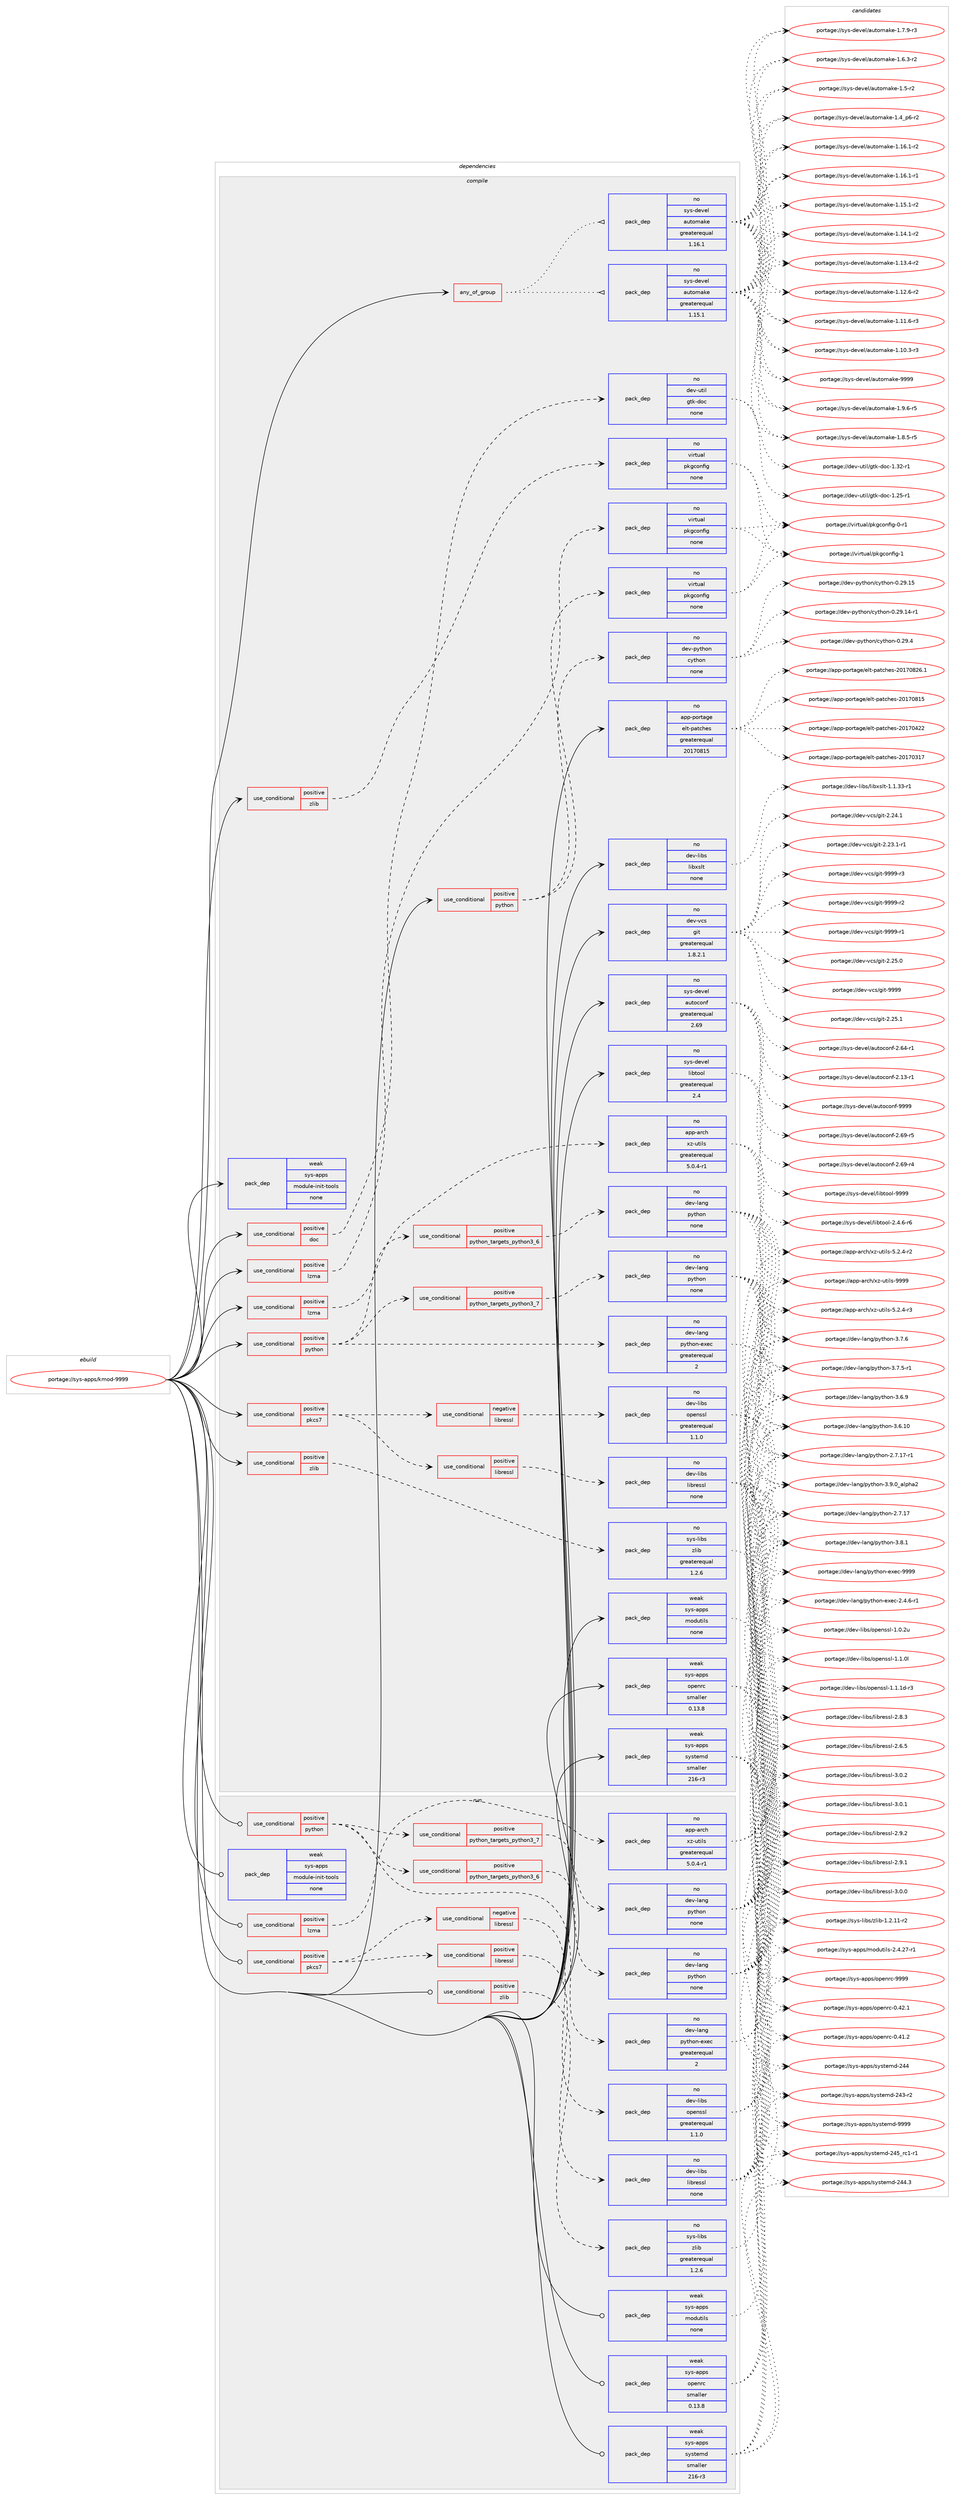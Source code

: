 digraph prolog {

# *************
# Graph options
# *************

newrank=true;
concentrate=true;
compound=true;
graph [rankdir=LR,fontname=Helvetica,fontsize=10,ranksep=1.5];#, ranksep=2.5, nodesep=0.2];
edge  [arrowhead=vee];
node  [fontname=Helvetica,fontsize=10];

# **********
# The ebuild
# **********

subgraph cluster_leftcol {
color=gray;
rank=same;
label=<<i>ebuild</i>>;
id [label="portage://sys-apps/kmod-9999", color=red, width=4, href="../sys-apps/kmod-9999.svg"];
}

# ****************
# The dependencies
# ****************

subgraph cluster_midcol {
color=gray;
label=<<i>dependencies</i>>;
subgraph cluster_compile {
fillcolor="#eeeeee";
style=filled;
label=<<i>compile</i>>;
subgraph any1225 {
dependency63208 [label=<<TABLE BORDER="0" CELLBORDER="1" CELLSPACING="0" CELLPADDING="4"><TR><TD CELLPADDING="10">any_of_group</TD></TR></TABLE>>, shape=none, color=red];subgraph pack48338 {
dependency63209 [label=<<TABLE BORDER="0" CELLBORDER="1" CELLSPACING="0" CELLPADDING="4" WIDTH="220"><TR><TD ROWSPAN="6" CELLPADDING="30">pack_dep</TD></TR><TR><TD WIDTH="110">no</TD></TR><TR><TD>sys-devel</TD></TR><TR><TD>automake</TD></TR><TR><TD>greaterequal</TD></TR><TR><TD>1.16.1</TD></TR></TABLE>>, shape=none, color=blue];
}
dependency63208:e -> dependency63209:w [weight=20,style="dotted",arrowhead="oinv"];
subgraph pack48339 {
dependency63210 [label=<<TABLE BORDER="0" CELLBORDER="1" CELLSPACING="0" CELLPADDING="4" WIDTH="220"><TR><TD ROWSPAN="6" CELLPADDING="30">pack_dep</TD></TR><TR><TD WIDTH="110">no</TD></TR><TR><TD>sys-devel</TD></TR><TR><TD>automake</TD></TR><TR><TD>greaterequal</TD></TR><TR><TD>1.15.1</TD></TR></TABLE>>, shape=none, color=blue];
}
dependency63208:e -> dependency63210:w [weight=20,style="dotted",arrowhead="oinv"];
}
id:e -> dependency63208:w [weight=20,style="solid",arrowhead="vee"];
subgraph cond13566 {
dependency63211 [label=<<TABLE BORDER="0" CELLBORDER="1" CELLSPACING="0" CELLPADDING="4"><TR><TD ROWSPAN="3" CELLPADDING="10">use_conditional</TD></TR><TR><TD>positive</TD></TR><TR><TD>doc</TD></TR></TABLE>>, shape=none, color=red];
subgraph pack48340 {
dependency63212 [label=<<TABLE BORDER="0" CELLBORDER="1" CELLSPACING="0" CELLPADDING="4" WIDTH="220"><TR><TD ROWSPAN="6" CELLPADDING="30">pack_dep</TD></TR><TR><TD WIDTH="110">no</TD></TR><TR><TD>dev-util</TD></TR><TR><TD>gtk-doc</TD></TR><TR><TD>none</TD></TR><TR><TD></TD></TR></TABLE>>, shape=none, color=blue];
}
dependency63211:e -> dependency63212:w [weight=20,style="dashed",arrowhead="vee"];
}
id:e -> dependency63211:w [weight=20,style="solid",arrowhead="vee"];
subgraph cond13567 {
dependency63213 [label=<<TABLE BORDER="0" CELLBORDER="1" CELLSPACING="0" CELLPADDING="4"><TR><TD ROWSPAN="3" CELLPADDING="10">use_conditional</TD></TR><TR><TD>positive</TD></TR><TR><TD>lzma</TD></TR></TABLE>>, shape=none, color=red];
subgraph pack48341 {
dependency63214 [label=<<TABLE BORDER="0" CELLBORDER="1" CELLSPACING="0" CELLPADDING="4" WIDTH="220"><TR><TD ROWSPAN="6" CELLPADDING="30">pack_dep</TD></TR><TR><TD WIDTH="110">no</TD></TR><TR><TD>app-arch</TD></TR><TR><TD>xz-utils</TD></TR><TR><TD>greaterequal</TD></TR><TR><TD>5.0.4-r1</TD></TR></TABLE>>, shape=none, color=blue];
}
dependency63213:e -> dependency63214:w [weight=20,style="dashed",arrowhead="vee"];
}
id:e -> dependency63213:w [weight=20,style="solid",arrowhead="vee"];
subgraph cond13568 {
dependency63215 [label=<<TABLE BORDER="0" CELLBORDER="1" CELLSPACING="0" CELLPADDING="4"><TR><TD ROWSPAN="3" CELLPADDING="10">use_conditional</TD></TR><TR><TD>positive</TD></TR><TR><TD>lzma</TD></TR></TABLE>>, shape=none, color=red];
subgraph pack48342 {
dependency63216 [label=<<TABLE BORDER="0" CELLBORDER="1" CELLSPACING="0" CELLPADDING="4" WIDTH="220"><TR><TD ROWSPAN="6" CELLPADDING="30">pack_dep</TD></TR><TR><TD WIDTH="110">no</TD></TR><TR><TD>virtual</TD></TR><TR><TD>pkgconfig</TD></TR><TR><TD>none</TD></TR><TR><TD></TD></TR></TABLE>>, shape=none, color=blue];
}
dependency63215:e -> dependency63216:w [weight=20,style="dashed",arrowhead="vee"];
}
id:e -> dependency63215:w [weight=20,style="solid",arrowhead="vee"];
subgraph cond13569 {
dependency63217 [label=<<TABLE BORDER="0" CELLBORDER="1" CELLSPACING="0" CELLPADDING="4"><TR><TD ROWSPAN="3" CELLPADDING="10">use_conditional</TD></TR><TR><TD>positive</TD></TR><TR><TD>pkcs7</TD></TR></TABLE>>, shape=none, color=red];
subgraph cond13570 {
dependency63218 [label=<<TABLE BORDER="0" CELLBORDER="1" CELLSPACING="0" CELLPADDING="4"><TR><TD ROWSPAN="3" CELLPADDING="10">use_conditional</TD></TR><TR><TD>negative</TD></TR><TR><TD>libressl</TD></TR></TABLE>>, shape=none, color=red];
subgraph pack48343 {
dependency63219 [label=<<TABLE BORDER="0" CELLBORDER="1" CELLSPACING="0" CELLPADDING="4" WIDTH="220"><TR><TD ROWSPAN="6" CELLPADDING="30">pack_dep</TD></TR><TR><TD WIDTH="110">no</TD></TR><TR><TD>dev-libs</TD></TR><TR><TD>openssl</TD></TR><TR><TD>greaterequal</TD></TR><TR><TD>1.1.0</TD></TR></TABLE>>, shape=none, color=blue];
}
dependency63218:e -> dependency63219:w [weight=20,style="dashed",arrowhead="vee"];
}
dependency63217:e -> dependency63218:w [weight=20,style="dashed",arrowhead="vee"];
subgraph cond13571 {
dependency63220 [label=<<TABLE BORDER="0" CELLBORDER="1" CELLSPACING="0" CELLPADDING="4"><TR><TD ROWSPAN="3" CELLPADDING="10">use_conditional</TD></TR><TR><TD>positive</TD></TR><TR><TD>libressl</TD></TR></TABLE>>, shape=none, color=red];
subgraph pack48344 {
dependency63221 [label=<<TABLE BORDER="0" CELLBORDER="1" CELLSPACING="0" CELLPADDING="4" WIDTH="220"><TR><TD ROWSPAN="6" CELLPADDING="30">pack_dep</TD></TR><TR><TD WIDTH="110">no</TD></TR><TR><TD>dev-libs</TD></TR><TR><TD>libressl</TD></TR><TR><TD>none</TD></TR><TR><TD></TD></TR></TABLE>>, shape=none, color=blue];
}
dependency63220:e -> dependency63221:w [weight=20,style="dashed",arrowhead="vee"];
}
dependency63217:e -> dependency63220:w [weight=20,style="dashed",arrowhead="vee"];
}
id:e -> dependency63217:w [weight=20,style="solid",arrowhead="vee"];
subgraph cond13572 {
dependency63222 [label=<<TABLE BORDER="0" CELLBORDER="1" CELLSPACING="0" CELLPADDING="4"><TR><TD ROWSPAN="3" CELLPADDING="10">use_conditional</TD></TR><TR><TD>positive</TD></TR><TR><TD>python</TD></TR></TABLE>>, shape=none, color=red];
subgraph cond13573 {
dependency63223 [label=<<TABLE BORDER="0" CELLBORDER="1" CELLSPACING="0" CELLPADDING="4"><TR><TD ROWSPAN="3" CELLPADDING="10">use_conditional</TD></TR><TR><TD>positive</TD></TR><TR><TD>python_targets_python3_6</TD></TR></TABLE>>, shape=none, color=red];
subgraph pack48345 {
dependency63224 [label=<<TABLE BORDER="0" CELLBORDER="1" CELLSPACING="0" CELLPADDING="4" WIDTH="220"><TR><TD ROWSPAN="6" CELLPADDING="30">pack_dep</TD></TR><TR><TD WIDTH="110">no</TD></TR><TR><TD>dev-lang</TD></TR><TR><TD>python</TD></TR><TR><TD>none</TD></TR><TR><TD></TD></TR></TABLE>>, shape=none, color=blue];
}
dependency63223:e -> dependency63224:w [weight=20,style="dashed",arrowhead="vee"];
}
dependency63222:e -> dependency63223:w [weight=20,style="dashed",arrowhead="vee"];
subgraph cond13574 {
dependency63225 [label=<<TABLE BORDER="0" CELLBORDER="1" CELLSPACING="0" CELLPADDING="4"><TR><TD ROWSPAN="3" CELLPADDING="10">use_conditional</TD></TR><TR><TD>positive</TD></TR><TR><TD>python_targets_python3_7</TD></TR></TABLE>>, shape=none, color=red];
subgraph pack48346 {
dependency63226 [label=<<TABLE BORDER="0" CELLBORDER="1" CELLSPACING="0" CELLPADDING="4" WIDTH="220"><TR><TD ROWSPAN="6" CELLPADDING="30">pack_dep</TD></TR><TR><TD WIDTH="110">no</TD></TR><TR><TD>dev-lang</TD></TR><TR><TD>python</TD></TR><TR><TD>none</TD></TR><TR><TD></TD></TR></TABLE>>, shape=none, color=blue];
}
dependency63225:e -> dependency63226:w [weight=20,style="dashed",arrowhead="vee"];
}
dependency63222:e -> dependency63225:w [weight=20,style="dashed",arrowhead="vee"];
subgraph pack48347 {
dependency63227 [label=<<TABLE BORDER="0" CELLBORDER="1" CELLSPACING="0" CELLPADDING="4" WIDTH="220"><TR><TD ROWSPAN="6" CELLPADDING="30">pack_dep</TD></TR><TR><TD WIDTH="110">no</TD></TR><TR><TD>dev-lang</TD></TR><TR><TD>python-exec</TD></TR><TR><TD>greaterequal</TD></TR><TR><TD>2</TD></TR></TABLE>>, shape=none, color=blue];
}
dependency63222:e -> dependency63227:w [weight=20,style="dashed",arrowhead="vee"];
}
id:e -> dependency63222:w [weight=20,style="solid",arrowhead="vee"];
subgraph cond13575 {
dependency63228 [label=<<TABLE BORDER="0" CELLBORDER="1" CELLSPACING="0" CELLPADDING="4"><TR><TD ROWSPAN="3" CELLPADDING="10">use_conditional</TD></TR><TR><TD>positive</TD></TR><TR><TD>python</TD></TR></TABLE>>, shape=none, color=red];
subgraph pack48348 {
dependency63229 [label=<<TABLE BORDER="0" CELLBORDER="1" CELLSPACING="0" CELLPADDING="4" WIDTH="220"><TR><TD ROWSPAN="6" CELLPADDING="30">pack_dep</TD></TR><TR><TD WIDTH="110">no</TD></TR><TR><TD>dev-python</TD></TR><TR><TD>cython</TD></TR><TR><TD>none</TD></TR><TR><TD></TD></TR></TABLE>>, shape=none, color=blue];
}
dependency63228:e -> dependency63229:w [weight=20,style="dashed",arrowhead="vee"];
subgraph pack48349 {
dependency63230 [label=<<TABLE BORDER="0" CELLBORDER="1" CELLSPACING="0" CELLPADDING="4" WIDTH="220"><TR><TD ROWSPAN="6" CELLPADDING="30">pack_dep</TD></TR><TR><TD WIDTH="110">no</TD></TR><TR><TD>virtual</TD></TR><TR><TD>pkgconfig</TD></TR><TR><TD>none</TD></TR><TR><TD></TD></TR></TABLE>>, shape=none, color=blue];
}
dependency63228:e -> dependency63230:w [weight=20,style="dashed",arrowhead="vee"];
}
id:e -> dependency63228:w [weight=20,style="solid",arrowhead="vee"];
subgraph cond13576 {
dependency63231 [label=<<TABLE BORDER="0" CELLBORDER="1" CELLSPACING="0" CELLPADDING="4"><TR><TD ROWSPAN="3" CELLPADDING="10">use_conditional</TD></TR><TR><TD>positive</TD></TR><TR><TD>zlib</TD></TR></TABLE>>, shape=none, color=red];
subgraph pack48350 {
dependency63232 [label=<<TABLE BORDER="0" CELLBORDER="1" CELLSPACING="0" CELLPADDING="4" WIDTH="220"><TR><TD ROWSPAN="6" CELLPADDING="30">pack_dep</TD></TR><TR><TD WIDTH="110">no</TD></TR><TR><TD>sys-libs</TD></TR><TR><TD>zlib</TD></TR><TR><TD>greaterequal</TD></TR><TR><TD>1.2.6</TD></TR></TABLE>>, shape=none, color=blue];
}
dependency63231:e -> dependency63232:w [weight=20,style="dashed",arrowhead="vee"];
}
id:e -> dependency63231:w [weight=20,style="solid",arrowhead="vee"];
subgraph cond13577 {
dependency63233 [label=<<TABLE BORDER="0" CELLBORDER="1" CELLSPACING="0" CELLPADDING="4"><TR><TD ROWSPAN="3" CELLPADDING="10">use_conditional</TD></TR><TR><TD>positive</TD></TR><TR><TD>zlib</TD></TR></TABLE>>, shape=none, color=red];
subgraph pack48351 {
dependency63234 [label=<<TABLE BORDER="0" CELLBORDER="1" CELLSPACING="0" CELLPADDING="4" WIDTH="220"><TR><TD ROWSPAN="6" CELLPADDING="30">pack_dep</TD></TR><TR><TD WIDTH="110">no</TD></TR><TR><TD>virtual</TD></TR><TR><TD>pkgconfig</TD></TR><TR><TD>none</TD></TR><TR><TD></TD></TR></TABLE>>, shape=none, color=blue];
}
dependency63233:e -> dependency63234:w [weight=20,style="dashed",arrowhead="vee"];
}
id:e -> dependency63233:w [weight=20,style="solid",arrowhead="vee"];
subgraph pack48352 {
dependency63235 [label=<<TABLE BORDER="0" CELLBORDER="1" CELLSPACING="0" CELLPADDING="4" WIDTH="220"><TR><TD ROWSPAN="6" CELLPADDING="30">pack_dep</TD></TR><TR><TD WIDTH="110">no</TD></TR><TR><TD>app-portage</TD></TR><TR><TD>elt-patches</TD></TR><TR><TD>greaterequal</TD></TR><TR><TD>20170815</TD></TR></TABLE>>, shape=none, color=blue];
}
id:e -> dependency63235:w [weight=20,style="solid",arrowhead="vee"];
subgraph pack48353 {
dependency63236 [label=<<TABLE BORDER="0" CELLBORDER="1" CELLSPACING="0" CELLPADDING="4" WIDTH="220"><TR><TD ROWSPAN="6" CELLPADDING="30">pack_dep</TD></TR><TR><TD WIDTH="110">no</TD></TR><TR><TD>dev-libs</TD></TR><TR><TD>libxslt</TD></TR><TR><TD>none</TD></TR><TR><TD></TD></TR></TABLE>>, shape=none, color=blue];
}
id:e -> dependency63236:w [weight=20,style="solid",arrowhead="vee"];
subgraph pack48354 {
dependency63237 [label=<<TABLE BORDER="0" CELLBORDER="1" CELLSPACING="0" CELLPADDING="4" WIDTH="220"><TR><TD ROWSPAN="6" CELLPADDING="30">pack_dep</TD></TR><TR><TD WIDTH="110">no</TD></TR><TR><TD>dev-vcs</TD></TR><TR><TD>git</TD></TR><TR><TD>greaterequal</TD></TR><TR><TD>1.8.2.1</TD></TR></TABLE>>, shape=none, color=blue];
}
id:e -> dependency63237:w [weight=20,style="solid",arrowhead="vee"];
subgraph pack48355 {
dependency63238 [label=<<TABLE BORDER="0" CELLBORDER="1" CELLSPACING="0" CELLPADDING="4" WIDTH="220"><TR><TD ROWSPAN="6" CELLPADDING="30">pack_dep</TD></TR><TR><TD WIDTH="110">no</TD></TR><TR><TD>sys-devel</TD></TR><TR><TD>autoconf</TD></TR><TR><TD>greaterequal</TD></TR><TR><TD>2.69</TD></TR></TABLE>>, shape=none, color=blue];
}
id:e -> dependency63238:w [weight=20,style="solid",arrowhead="vee"];
subgraph pack48356 {
dependency63239 [label=<<TABLE BORDER="0" CELLBORDER="1" CELLSPACING="0" CELLPADDING="4" WIDTH="220"><TR><TD ROWSPAN="6" CELLPADDING="30">pack_dep</TD></TR><TR><TD WIDTH="110">no</TD></TR><TR><TD>sys-devel</TD></TR><TR><TD>libtool</TD></TR><TR><TD>greaterequal</TD></TR><TR><TD>2.4</TD></TR></TABLE>>, shape=none, color=blue];
}
id:e -> dependency63239:w [weight=20,style="solid",arrowhead="vee"];
subgraph pack48357 {
dependency63240 [label=<<TABLE BORDER="0" CELLBORDER="1" CELLSPACING="0" CELLPADDING="4" WIDTH="220"><TR><TD ROWSPAN="6" CELLPADDING="30">pack_dep</TD></TR><TR><TD WIDTH="110">weak</TD></TR><TR><TD>sys-apps</TD></TR><TR><TD>module-init-tools</TD></TR><TR><TD>none</TD></TR><TR><TD></TD></TR></TABLE>>, shape=none, color=blue];
}
id:e -> dependency63240:w [weight=20,style="solid",arrowhead="vee"];
subgraph pack48358 {
dependency63241 [label=<<TABLE BORDER="0" CELLBORDER="1" CELLSPACING="0" CELLPADDING="4" WIDTH="220"><TR><TD ROWSPAN="6" CELLPADDING="30">pack_dep</TD></TR><TR><TD WIDTH="110">weak</TD></TR><TR><TD>sys-apps</TD></TR><TR><TD>modutils</TD></TR><TR><TD>none</TD></TR><TR><TD></TD></TR></TABLE>>, shape=none, color=blue];
}
id:e -> dependency63241:w [weight=20,style="solid",arrowhead="vee"];
subgraph pack48359 {
dependency63242 [label=<<TABLE BORDER="0" CELLBORDER="1" CELLSPACING="0" CELLPADDING="4" WIDTH="220"><TR><TD ROWSPAN="6" CELLPADDING="30">pack_dep</TD></TR><TR><TD WIDTH="110">weak</TD></TR><TR><TD>sys-apps</TD></TR><TR><TD>openrc</TD></TR><TR><TD>smaller</TD></TR><TR><TD>0.13.8</TD></TR></TABLE>>, shape=none, color=blue];
}
id:e -> dependency63242:w [weight=20,style="solid",arrowhead="vee"];
subgraph pack48360 {
dependency63243 [label=<<TABLE BORDER="0" CELLBORDER="1" CELLSPACING="0" CELLPADDING="4" WIDTH="220"><TR><TD ROWSPAN="6" CELLPADDING="30">pack_dep</TD></TR><TR><TD WIDTH="110">weak</TD></TR><TR><TD>sys-apps</TD></TR><TR><TD>systemd</TD></TR><TR><TD>smaller</TD></TR><TR><TD>216-r3</TD></TR></TABLE>>, shape=none, color=blue];
}
id:e -> dependency63243:w [weight=20,style="solid",arrowhead="vee"];
}
subgraph cluster_compileandrun {
fillcolor="#eeeeee";
style=filled;
label=<<i>compile and run</i>>;
}
subgraph cluster_run {
fillcolor="#eeeeee";
style=filled;
label=<<i>run</i>>;
subgraph cond13578 {
dependency63244 [label=<<TABLE BORDER="0" CELLBORDER="1" CELLSPACING="0" CELLPADDING="4"><TR><TD ROWSPAN="3" CELLPADDING="10">use_conditional</TD></TR><TR><TD>positive</TD></TR><TR><TD>lzma</TD></TR></TABLE>>, shape=none, color=red];
subgraph pack48361 {
dependency63245 [label=<<TABLE BORDER="0" CELLBORDER="1" CELLSPACING="0" CELLPADDING="4" WIDTH="220"><TR><TD ROWSPAN="6" CELLPADDING="30">pack_dep</TD></TR><TR><TD WIDTH="110">no</TD></TR><TR><TD>app-arch</TD></TR><TR><TD>xz-utils</TD></TR><TR><TD>greaterequal</TD></TR><TR><TD>5.0.4-r1</TD></TR></TABLE>>, shape=none, color=blue];
}
dependency63244:e -> dependency63245:w [weight=20,style="dashed",arrowhead="vee"];
}
id:e -> dependency63244:w [weight=20,style="solid",arrowhead="odot"];
subgraph cond13579 {
dependency63246 [label=<<TABLE BORDER="0" CELLBORDER="1" CELLSPACING="0" CELLPADDING="4"><TR><TD ROWSPAN="3" CELLPADDING="10">use_conditional</TD></TR><TR><TD>positive</TD></TR><TR><TD>pkcs7</TD></TR></TABLE>>, shape=none, color=red];
subgraph cond13580 {
dependency63247 [label=<<TABLE BORDER="0" CELLBORDER="1" CELLSPACING="0" CELLPADDING="4"><TR><TD ROWSPAN="3" CELLPADDING="10">use_conditional</TD></TR><TR><TD>negative</TD></TR><TR><TD>libressl</TD></TR></TABLE>>, shape=none, color=red];
subgraph pack48362 {
dependency63248 [label=<<TABLE BORDER="0" CELLBORDER="1" CELLSPACING="0" CELLPADDING="4" WIDTH="220"><TR><TD ROWSPAN="6" CELLPADDING="30">pack_dep</TD></TR><TR><TD WIDTH="110">no</TD></TR><TR><TD>dev-libs</TD></TR><TR><TD>openssl</TD></TR><TR><TD>greaterequal</TD></TR><TR><TD>1.1.0</TD></TR></TABLE>>, shape=none, color=blue];
}
dependency63247:e -> dependency63248:w [weight=20,style="dashed",arrowhead="vee"];
}
dependency63246:e -> dependency63247:w [weight=20,style="dashed",arrowhead="vee"];
subgraph cond13581 {
dependency63249 [label=<<TABLE BORDER="0" CELLBORDER="1" CELLSPACING="0" CELLPADDING="4"><TR><TD ROWSPAN="3" CELLPADDING="10">use_conditional</TD></TR><TR><TD>positive</TD></TR><TR><TD>libressl</TD></TR></TABLE>>, shape=none, color=red];
subgraph pack48363 {
dependency63250 [label=<<TABLE BORDER="0" CELLBORDER="1" CELLSPACING="0" CELLPADDING="4" WIDTH="220"><TR><TD ROWSPAN="6" CELLPADDING="30">pack_dep</TD></TR><TR><TD WIDTH="110">no</TD></TR><TR><TD>dev-libs</TD></TR><TR><TD>libressl</TD></TR><TR><TD>none</TD></TR><TR><TD></TD></TR></TABLE>>, shape=none, color=blue];
}
dependency63249:e -> dependency63250:w [weight=20,style="dashed",arrowhead="vee"];
}
dependency63246:e -> dependency63249:w [weight=20,style="dashed",arrowhead="vee"];
}
id:e -> dependency63246:w [weight=20,style="solid",arrowhead="odot"];
subgraph cond13582 {
dependency63251 [label=<<TABLE BORDER="0" CELLBORDER="1" CELLSPACING="0" CELLPADDING="4"><TR><TD ROWSPAN="3" CELLPADDING="10">use_conditional</TD></TR><TR><TD>positive</TD></TR><TR><TD>python</TD></TR></TABLE>>, shape=none, color=red];
subgraph cond13583 {
dependency63252 [label=<<TABLE BORDER="0" CELLBORDER="1" CELLSPACING="0" CELLPADDING="4"><TR><TD ROWSPAN="3" CELLPADDING="10">use_conditional</TD></TR><TR><TD>positive</TD></TR><TR><TD>python_targets_python3_6</TD></TR></TABLE>>, shape=none, color=red];
subgraph pack48364 {
dependency63253 [label=<<TABLE BORDER="0" CELLBORDER="1" CELLSPACING="0" CELLPADDING="4" WIDTH="220"><TR><TD ROWSPAN="6" CELLPADDING="30">pack_dep</TD></TR><TR><TD WIDTH="110">no</TD></TR><TR><TD>dev-lang</TD></TR><TR><TD>python</TD></TR><TR><TD>none</TD></TR><TR><TD></TD></TR></TABLE>>, shape=none, color=blue];
}
dependency63252:e -> dependency63253:w [weight=20,style="dashed",arrowhead="vee"];
}
dependency63251:e -> dependency63252:w [weight=20,style="dashed",arrowhead="vee"];
subgraph cond13584 {
dependency63254 [label=<<TABLE BORDER="0" CELLBORDER="1" CELLSPACING="0" CELLPADDING="4"><TR><TD ROWSPAN="3" CELLPADDING="10">use_conditional</TD></TR><TR><TD>positive</TD></TR><TR><TD>python_targets_python3_7</TD></TR></TABLE>>, shape=none, color=red];
subgraph pack48365 {
dependency63255 [label=<<TABLE BORDER="0" CELLBORDER="1" CELLSPACING="0" CELLPADDING="4" WIDTH="220"><TR><TD ROWSPAN="6" CELLPADDING="30">pack_dep</TD></TR><TR><TD WIDTH="110">no</TD></TR><TR><TD>dev-lang</TD></TR><TR><TD>python</TD></TR><TR><TD>none</TD></TR><TR><TD></TD></TR></TABLE>>, shape=none, color=blue];
}
dependency63254:e -> dependency63255:w [weight=20,style="dashed",arrowhead="vee"];
}
dependency63251:e -> dependency63254:w [weight=20,style="dashed",arrowhead="vee"];
subgraph pack48366 {
dependency63256 [label=<<TABLE BORDER="0" CELLBORDER="1" CELLSPACING="0" CELLPADDING="4" WIDTH="220"><TR><TD ROWSPAN="6" CELLPADDING="30">pack_dep</TD></TR><TR><TD WIDTH="110">no</TD></TR><TR><TD>dev-lang</TD></TR><TR><TD>python-exec</TD></TR><TR><TD>greaterequal</TD></TR><TR><TD>2</TD></TR></TABLE>>, shape=none, color=blue];
}
dependency63251:e -> dependency63256:w [weight=20,style="dashed",arrowhead="vee"];
}
id:e -> dependency63251:w [weight=20,style="solid",arrowhead="odot"];
subgraph cond13585 {
dependency63257 [label=<<TABLE BORDER="0" CELLBORDER="1" CELLSPACING="0" CELLPADDING="4"><TR><TD ROWSPAN="3" CELLPADDING="10">use_conditional</TD></TR><TR><TD>positive</TD></TR><TR><TD>zlib</TD></TR></TABLE>>, shape=none, color=red];
subgraph pack48367 {
dependency63258 [label=<<TABLE BORDER="0" CELLBORDER="1" CELLSPACING="0" CELLPADDING="4" WIDTH="220"><TR><TD ROWSPAN="6" CELLPADDING="30">pack_dep</TD></TR><TR><TD WIDTH="110">no</TD></TR><TR><TD>sys-libs</TD></TR><TR><TD>zlib</TD></TR><TR><TD>greaterequal</TD></TR><TR><TD>1.2.6</TD></TR></TABLE>>, shape=none, color=blue];
}
dependency63257:e -> dependency63258:w [weight=20,style="dashed",arrowhead="vee"];
}
id:e -> dependency63257:w [weight=20,style="solid",arrowhead="odot"];
subgraph pack48368 {
dependency63259 [label=<<TABLE BORDER="0" CELLBORDER="1" CELLSPACING="0" CELLPADDING="4" WIDTH="220"><TR><TD ROWSPAN="6" CELLPADDING="30">pack_dep</TD></TR><TR><TD WIDTH="110">weak</TD></TR><TR><TD>sys-apps</TD></TR><TR><TD>module-init-tools</TD></TR><TR><TD>none</TD></TR><TR><TD></TD></TR></TABLE>>, shape=none, color=blue];
}
id:e -> dependency63259:w [weight=20,style="solid",arrowhead="odot"];
subgraph pack48369 {
dependency63260 [label=<<TABLE BORDER="0" CELLBORDER="1" CELLSPACING="0" CELLPADDING="4" WIDTH="220"><TR><TD ROWSPAN="6" CELLPADDING="30">pack_dep</TD></TR><TR><TD WIDTH="110">weak</TD></TR><TR><TD>sys-apps</TD></TR><TR><TD>modutils</TD></TR><TR><TD>none</TD></TR><TR><TD></TD></TR></TABLE>>, shape=none, color=blue];
}
id:e -> dependency63260:w [weight=20,style="solid",arrowhead="odot"];
subgraph pack48370 {
dependency63261 [label=<<TABLE BORDER="0" CELLBORDER="1" CELLSPACING="0" CELLPADDING="4" WIDTH="220"><TR><TD ROWSPAN="6" CELLPADDING="30">pack_dep</TD></TR><TR><TD WIDTH="110">weak</TD></TR><TR><TD>sys-apps</TD></TR><TR><TD>openrc</TD></TR><TR><TD>smaller</TD></TR><TR><TD>0.13.8</TD></TR></TABLE>>, shape=none, color=blue];
}
id:e -> dependency63261:w [weight=20,style="solid",arrowhead="odot"];
subgraph pack48371 {
dependency63262 [label=<<TABLE BORDER="0" CELLBORDER="1" CELLSPACING="0" CELLPADDING="4" WIDTH="220"><TR><TD ROWSPAN="6" CELLPADDING="30">pack_dep</TD></TR><TR><TD WIDTH="110">weak</TD></TR><TR><TD>sys-apps</TD></TR><TR><TD>systemd</TD></TR><TR><TD>smaller</TD></TR><TR><TD>216-r3</TD></TR></TABLE>>, shape=none, color=blue];
}
id:e -> dependency63262:w [weight=20,style="solid",arrowhead="odot"];
}
}

# **************
# The candidates
# **************

subgraph cluster_choices {
rank=same;
color=gray;
label=<<i>candidates</i>>;

subgraph choice48338 {
color=black;
nodesep=1;
choice115121115451001011181011084797117116111109971071014557575757 [label="portage://sys-devel/automake-9999", color=red, width=4,href="../sys-devel/automake-9999.svg"];
choice115121115451001011181011084797117116111109971071014549465746544511453 [label="portage://sys-devel/automake-1.9.6-r5", color=red, width=4,href="../sys-devel/automake-1.9.6-r5.svg"];
choice115121115451001011181011084797117116111109971071014549465646534511453 [label="portage://sys-devel/automake-1.8.5-r5", color=red, width=4,href="../sys-devel/automake-1.8.5-r5.svg"];
choice115121115451001011181011084797117116111109971071014549465546574511451 [label="portage://sys-devel/automake-1.7.9-r3", color=red, width=4,href="../sys-devel/automake-1.7.9-r3.svg"];
choice115121115451001011181011084797117116111109971071014549465446514511450 [label="portage://sys-devel/automake-1.6.3-r2", color=red, width=4,href="../sys-devel/automake-1.6.3-r2.svg"];
choice11512111545100101118101108479711711611110997107101454946534511450 [label="portage://sys-devel/automake-1.5-r2", color=red, width=4,href="../sys-devel/automake-1.5-r2.svg"];
choice115121115451001011181011084797117116111109971071014549465295112544511450 [label="portage://sys-devel/automake-1.4_p6-r2", color=red, width=4,href="../sys-devel/automake-1.4_p6-r2.svg"];
choice11512111545100101118101108479711711611110997107101454946495446494511450 [label="portage://sys-devel/automake-1.16.1-r2", color=red, width=4,href="../sys-devel/automake-1.16.1-r2.svg"];
choice11512111545100101118101108479711711611110997107101454946495446494511449 [label="portage://sys-devel/automake-1.16.1-r1", color=red, width=4,href="../sys-devel/automake-1.16.1-r1.svg"];
choice11512111545100101118101108479711711611110997107101454946495346494511450 [label="portage://sys-devel/automake-1.15.1-r2", color=red, width=4,href="../sys-devel/automake-1.15.1-r2.svg"];
choice11512111545100101118101108479711711611110997107101454946495246494511450 [label="portage://sys-devel/automake-1.14.1-r2", color=red, width=4,href="../sys-devel/automake-1.14.1-r2.svg"];
choice11512111545100101118101108479711711611110997107101454946495146524511450 [label="portage://sys-devel/automake-1.13.4-r2", color=red, width=4,href="../sys-devel/automake-1.13.4-r2.svg"];
choice11512111545100101118101108479711711611110997107101454946495046544511450 [label="portage://sys-devel/automake-1.12.6-r2", color=red, width=4,href="../sys-devel/automake-1.12.6-r2.svg"];
choice11512111545100101118101108479711711611110997107101454946494946544511451 [label="portage://sys-devel/automake-1.11.6-r3", color=red, width=4,href="../sys-devel/automake-1.11.6-r3.svg"];
choice11512111545100101118101108479711711611110997107101454946494846514511451 [label="portage://sys-devel/automake-1.10.3-r3", color=red, width=4,href="../sys-devel/automake-1.10.3-r3.svg"];
dependency63209:e -> choice115121115451001011181011084797117116111109971071014557575757:w [style=dotted,weight="100"];
dependency63209:e -> choice115121115451001011181011084797117116111109971071014549465746544511453:w [style=dotted,weight="100"];
dependency63209:e -> choice115121115451001011181011084797117116111109971071014549465646534511453:w [style=dotted,weight="100"];
dependency63209:e -> choice115121115451001011181011084797117116111109971071014549465546574511451:w [style=dotted,weight="100"];
dependency63209:e -> choice115121115451001011181011084797117116111109971071014549465446514511450:w [style=dotted,weight="100"];
dependency63209:e -> choice11512111545100101118101108479711711611110997107101454946534511450:w [style=dotted,weight="100"];
dependency63209:e -> choice115121115451001011181011084797117116111109971071014549465295112544511450:w [style=dotted,weight="100"];
dependency63209:e -> choice11512111545100101118101108479711711611110997107101454946495446494511450:w [style=dotted,weight="100"];
dependency63209:e -> choice11512111545100101118101108479711711611110997107101454946495446494511449:w [style=dotted,weight="100"];
dependency63209:e -> choice11512111545100101118101108479711711611110997107101454946495346494511450:w [style=dotted,weight="100"];
dependency63209:e -> choice11512111545100101118101108479711711611110997107101454946495246494511450:w [style=dotted,weight="100"];
dependency63209:e -> choice11512111545100101118101108479711711611110997107101454946495146524511450:w [style=dotted,weight="100"];
dependency63209:e -> choice11512111545100101118101108479711711611110997107101454946495046544511450:w [style=dotted,weight="100"];
dependency63209:e -> choice11512111545100101118101108479711711611110997107101454946494946544511451:w [style=dotted,weight="100"];
dependency63209:e -> choice11512111545100101118101108479711711611110997107101454946494846514511451:w [style=dotted,weight="100"];
}
subgraph choice48339 {
color=black;
nodesep=1;
choice115121115451001011181011084797117116111109971071014557575757 [label="portage://sys-devel/automake-9999", color=red, width=4,href="../sys-devel/automake-9999.svg"];
choice115121115451001011181011084797117116111109971071014549465746544511453 [label="portage://sys-devel/automake-1.9.6-r5", color=red, width=4,href="../sys-devel/automake-1.9.6-r5.svg"];
choice115121115451001011181011084797117116111109971071014549465646534511453 [label="portage://sys-devel/automake-1.8.5-r5", color=red, width=4,href="../sys-devel/automake-1.8.5-r5.svg"];
choice115121115451001011181011084797117116111109971071014549465546574511451 [label="portage://sys-devel/automake-1.7.9-r3", color=red, width=4,href="../sys-devel/automake-1.7.9-r3.svg"];
choice115121115451001011181011084797117116111109971071014549465446514511450 [label="portage://sys-devel/automake-1.6.3-r2", color=red, width=4,href="../sys-devel/automake-1.6.3-r2.svg"];
choice11512111545100101118101108479711711611110997107101454946534511450 [label="portage://sys-devel/automake-1.5-r2", color=red, width=4,href="../sys-devel/automake-1.5-r2.svg"];
choice115121115451001011181011084797117116111109971071014549465295112544511450 [label="portage://sys-devel/automake-1.4_p6-r2", color=red, width=4,href="../sys-devel/automake-1.4_p6-r2.svg"];
choice11512111545100101118101108479711711611110997107101454946495446494511450 [label="portage://sys-devel/automake-1.16.1-r2", color=red, width=4,href="../sys-devel/automake-1.16.1-r2.svg"];
choice11512111545100101118101108479711711611110997107101454946495446494511449 [label="portage://sys-devel/automake-1.16.1-r1", color=red, width=4,href="../sys-devel/automake-1.16.1-r1.svg"];
choice11512111545100101118101108479711711611110997107101454946495346494511450 [label="portage://sys-devel/automake-1.15.1-r2", color=red, width=4,href="../sys-devel/automake-1.15.1-r2.svg"];
choice11512111545100101118101108479711711611110997107101454946495246494511450 [label="portage://sys-devel/automake-1.14.1-r2", color=red, width=4,href="../sys-devel/automake-1.14.1-r2.svg"];
choice11512111545100101118101108479711711611110997107101454946495146524511450 [label="portage://sys-devel/automake-1.13.4-r2", color=red, width=4,href="../sys-devel/automake-1.13.4-r2.svg"];
choice11512111545100101118101108479711711611110997107101454946495046544511450 [label="portage://sys-devel/automake-1.12.6-r2", color=red, width=4,href="../sys-devel/automake-1.12.6-r2.svg"];
choice11512111545100101118101108479711711611110997107101454946494946544511451 [label="portage://sys-devel/automake-1.11.6-r3", color=red, width=4,href="../sys-devel/automake-1.11.6-r3.svg"];
choice11512111545100101118101108479711711611110997107101454946494846514511451 [label="portage://sys-devel/automake-1.10.3-r3", color=red, width=4,href="../sys-devel/automake-1.10.3-r3.svg"];
dependency63210:e -> choice115121115451001011181011084797117116111109971071014557575757:w [style=dotted,weight="100"];
dependency63210:e -> choice115121115451001011181011084797117116111109971071014549465746544511453:w [style=dotted,weight="100"];
dependency63210:e -> choice115121115451001011181011084797117116111109971071014549465646534511453:w [style=dotted,weight="100"];
dependency63210:e -> choice115121115451001011181011084797117116111109971071014549465546574511451:w [style=dotted,weight="100"];
dependency63210:e -> choice115121115451001011181011084797117116111109971071014549465446514511450:w [style=dotted,weight="100"];
dependency63210:e -> choice11512111545100101118101108479711711611110997107101454946534511450:w [style=dotted,weight="100"];
dependency63210:e -> choice115121115451001011181011084797117116111109971071014549465295112544511450:w [style=dotted,weight="100"];
dependency63210:e -> choice11512111545100101118101108479711711611110997107101454946495446494511450:w [style=dotted,weight="100"];
dependency63210:e -> choice11512111545100101118101108479711711611110997107101454946495446494511449:w [style=dotted,weight="100"];
dependency63210:e -> choice11512111545100101118101108479711711611110997107101454946495346494511450:w [style=dotted,weight="100"];
dependency63210:e -> choice11512111545100101118101108479711711611110997107101454946495246494511450:w [style=dotted,weight="100"];
dependency63210:e -> choice11512111545100101118101108479711711611110997107101454946495146524511450:w [style=dotted,weight="100"];
dependency63210:e -> choice11512111545100101118101108479711711611110997107101454946495046544511450:w [style=dotted,weight="100"];
dependency63210:e -> choice11512111545100101118101108479711711611110997107101454946494946544511451:w [style=dotted,weight="100"];
dependency63210:e -> choice11512111545100101118101108479711711611110997107101454946494846514511451:w [style=dotted,weight="100"];
}
subgraph choice48340 {
color=black;
nodesep=1;
choice1001011184511711610510847103116107451001119945494651504511449 [label="portage://dev-util/gtk-doc-1.32-r1", color=red, width=4,href="../dev-util/gtk-doc-1.32-r1.svg"];
choice1001011184511711610510847103116107451001119945494650534511449 [label="portage://dev-util/gtk-doc-1.25-r1", color=red, width=4,href="../dev-util/gtk-doc-1.25-r1.svg"];
dependency63212:e -> choice1001011184511711610510847103116107451001119945494651504511449:w [style=dotted,weight="100"];
dependency63212:e -> choice1001011184511711610510847103116107451001119945494650534511449:w [style=dotted,weight="100"];
}
subgraph choice48341 {
color=black;
nodesep=1;
choice9711211245971149910447120122451171161051081154557575757 [label="portage://app-arch/xz-utils-9999", color=red, width=4,href="../app-arch/xz-utils-9999.svg"];
choice9711211245971149910447120122451171161051081154553465046524511451 [label="portage://app-arch/xz-utils-5.2.4-r3", color=red, width=4,href="../app-arch/xz-utils-5.2.4-r3.svg"];
choice9711211245971149910447120122451171161051081154553465046524511450 [label="portage://app-arch/xz-utils-5.2.4-r2", color=red, width=4,href="../app-arch/xz-utils-5.2.4-r2.svg"];
dependency63214:e -> choice9711211245971149910447120122451171161051081154557575757:w [style=dotted,weight="100"];
dependency63214:e -> choice9711211245971149910447120122451171161051081154553465046524511451:w [style=dotted,weight="100"];
dependency63214:e -> choice9711211245971149910447120122451171161051081154553465046524511450:w [style=dotted,weight="100"];
}
subgraph choice48342 {
color=black;
nodesep=1;
choice1181051141161179710847112107103991111101021051034549 [label="portage://virtual/pkgconfig-1", color=red, width=4,href="../virtual/pkgconfig-1.svg"];
choice11810511411611797108471121071039911111010210510345484511449 [label="portage://virtual/pkgconfig-0-r1", color=red, width=4,href="../virtual/pkgconfig-0-r1.svg"];
dependency63216:e -> choice1181051141161179710847112107103991111101021051034549:w [style=dotted,weight="100"];
dependency63216:e -> choice11810511411611797108471121071039911111010210510345484511449:w [style=dotted,weight="100"];
}
subgraph choice48343 {
color=black;
nodesep=1;
choice1001011184510810598115471111121011101151151084549464946491004511451 [label="portage://dev-libs/openssl-1.1.1d-r3", color=red, width=4,href="../dev-libs/openssl-1.1.1d-r3.svg"];
choice100101118451081059811547111112101110115115108454946494648108 [label="portage://dev-libs/openssl-1.1.0l", color=red, width=4,href="../dev-libs/openssl-1.1.0l.svg"];
choice100101118451081059811547111112101110115115108454946484650117 [label="portage://dev-libs/openssl-1.0.2u", color=red, width=4,href="../dev-libs/openssl-1.0.2u.svg"];
dependency63219:e -> choice1001011184510810598115471111121011101151151084549464946491004511451:w [style=dotted,weight="100"];
dependency63219:e -> choice100101118451081059811547111112101110115115108454946494648108:w [style=dotted,weight="100"];
dependency63219:e -> choice100101118451081059811547111112101110115115108454946484650117:w [style=dotted,weight="100"];
}
subgraph choice48344 {
color=black;
nodesep=1;
choice10010111845108105981154710810598114101115115108455146484650 [label="portage://dev-libs/libressl-3.0.2", color=red, width=4,href="../dev-libs/libressl-3.0.2.svg"];
choice10010111845108105981154710810598114101115115108455146484649 [label="portage://dev-libs/libressl-3.0.1", color=red, width=4,href="../dev-libs/libressl-3.0.1.svg"];
choice10010111845108105981154710810598114101115115108455146484648 [label="portage://dev-libs/libressl-3.0.0", color=red, width=4,href="../dev-libs/libressl-3.0.0.svg"];
choice10010111845108105981154710810598114101115115108455046574650 [label="portage://dev-libs/libressl-2.9.2", color=red, width=4,href="../dev-libs/libressl-2.9.2.svg"];
choice10010111845108105981154710810598114101115115108455046574649 [label="portage://dev-libs/libressl-2.9.1", color=red, width=4,href="../dev-libs/libressl-2.9.1.svg"];
choice10010111845108105981154710810598114101115115108455046564651 [label="portage://dev-libs/libressl-2.8.3", color=red, width=4,href="../dev-libs/libressl-2.8.3.svg"];
choice10010111845108105981154710810598114101115115108455046544653 [label="portage://dev-libs/libressl-2.6.5", color=red, width=4,href="../dev-libs/libressl-2.6.5.svg"];
dependency63221:e -> choice10010111845108105981154710810598114101115115108455146484650:w [style=dotted,weight="100"];
dependency63221:e -> choice10010111845108105981154710810598114101115115108455146484649:w [style=dotted,weight="100"];
dependency63221:e -> choice10010111845108105981154710810598114101115115108455146484648:w [style=dotted,weight="100"];
dependency63221:e -> choice10010111845108105981154710810598114101115115108455046574650:w [style=dotted,weight="100"];
dependency63221:e -> choice10010111845108105981154710810598114101115115108455046574649:w [style=dotted,weight="100"];
dependency63221:e -> choice10010111845108105981154710810598114101115115108455046564651:w [style=dotted,weight="100"];
dependency63221:e -> choice10010111845108105981154710810598114101115115108455046544653:w [style=dotted,weight="100"];
}
subgraph choice48345 {
color=black;
nodesep=1;
choice10010111845108971101034711212111610411111045514657464895971081121049750 [label="portage://dev-lang/python-3.9.0_alpha2", color=red, width=4,href="../dev-lang/python-3.9.0_alpha2.svg"];
choice100101118451089711010347112121116104111110455146564649 [label="portage://dev-lang/python-3.8.1", color=red, width=4,href="../dev-lang/python-3.8.1.svg"];
choice100101118451089711010347112121116104111110455146554654 [label="portage://dev-lang/python-3.7.6", color=red, width=4,href="../dev-lang/python-3.7.6.svg"];
choice1001011184510897110103471121211161041111104551465546534511449 [label="portage://dev-lang/python-3.7.5-r1", color=red, width=4,href="../dev-lang/python-3.7.5-r1.svg"];
choice100101118451089711010347112121116104111110455146544657 [label="portage://dev-lang/python-3.6.9", color=red, width=4,href="../dev-lang/python-3.6.9.svg"];
choice10010111845108971101034711212111610411111045514654464948 [label="portage://dev-lang/python-3.6.10", color=red, width=4,href="../dev-lang/python-3.6.10.svg"];
choice100101118451089711010347112121116104111110455046554649554511449 [label="portage://dev-lang/python-2.7.17-r1", color=red, width=4,href="../dev-lang/python-2.7.17-r1.svg"];
choice10010111845108971101034711212111610411111045504655464955 [label="portage://dev-lang/python-2.7.17", color=red, width=4,href="../dev-lang/python-2.7.17.svg"];
dependency63224:e -> choice10010111845108971101034711212111610411111045514657464895971081121049750:w [style=dotted,weight="100"];
dependency63224:e -> choice100101118451089711010347112121116104111110455146564649:w [style=dotted,weight="100"];
dependency63224:e -> choice100101118451089711010347112121116104111110455146554654:w [style=dotted,weight="100"];
dependency63224:e -> choice1001011184510897110103471121211161041111104551465546534511449:w [style=dotted,weight="100"];
dependency63224:e -> choice100101118451089711010347112121116104111110455146544657:w [style=dotted,weight="100"];
dependency63224:e -> choice10010111845108971101034711212111610411111045514654464948:w [style=dotted,weight="100"];
dependency63224:e -> choice100101118451089711010347112121116104111110455046554649554511449:w [style=dotted,weight="100"];
dependency63224:e -> choice10010111845108971101034711212111610411111045504655464955:w [style=dotted,weight="100"];
}
subgraph choice48346 {
color=black;
nodesep=1;
choice10010111845108971101034711212111610411111045514657464895971081121049750 [label="portage://dev-lang/python-3.9.0_alpha2", color=red, width=4,href="../dev-lang/python-3.9.0_alpha2.svg"];
choice100101118451089711010347112121116104111110455146564649 [label="portage://dev-lang/python-3.8.1", color=red, width=4,href="../dev-lang/python-3.8.1.svg"];
choice100101118451089711010347112121116104111110455146554654 [label="portage://dev-lang/python-3.7.6", color=red, width=4,href="../dev-lang/python-3.7.6.svg"];
choice1001011184510897110103471121211161041111104551465546534511449 [label="portage://dev-lang/python-3.7.5-r1", color=red, width=4,href="../dev-lang/python-3.7.5-r1.svg"];
choice100101118451089711010347112121116104111110455146544657 [label="portage://dev-lang/python-3.6.9", color=red, width=4,href="../dev-lang/python-3.6.9.svg"];
choice10010111845108971101034711212111610411111045514654464948 [label="portage://dev-lang/python-3.6.10", color=red, width=4,href="../dev-lang/python-3.6.10.svg"];
choice100101118451089711010347112121116104111110455046554649554511449 [label="portage://dev-lang/python-2.7.17-r1", color=red, width=4,href="../dev-lang/python-2.7.17-r1.svg"];
choice10010111845108971101034711212111610411111045504655464955 [label="portage://dev-lang/python-2.7.17", color=red, width=4,href="../dev-lang/python-2.7.17.svg"];
dependency63226:e -> choice10010111845108971101034711212111610411111045514657464895971081121049750:w [style=dotted,weight="100"];
dependency63226:e -> choice100101118451089711010347112121116104111110455146564649:w [style=dotted,weight="100"];
dependency63226:e -> choice100101118451089711010347112121116104111110455146554654:w [style=dotted,weight="100"];
dependency63226:e -> choice1001011184510897110103471121211161041111104551465546534511449:w [style=dotted,weight="100"];
dependency63226:e -> choice100101118451089711010347112121116104111110455146544657:w [style=dotted,weight="100"];
dependency63226:e -> choice10010111845108971101034711212111610411111045514654464948:w [style=dotted,weight="100"];
dependency63226:e -> choice100101118451089711010347112121116104111110455046554649554511449:w [style=dotted,weight="100"];
dependency63226:e -> choice10010111845108971101034711212111610411111045504655464955:w [style=dotted,weight="100"];
}
subgraph choice48347 {
color=black;
nodesep=1;
choice10010111845108971101034711212111610411111045101120101994557575757 [label="portage://dev-lang/python-exec-9999", color=red, width=4,href="../dev-lang/python-exec-9999.svg"];
choice10010111845108971101034711212111610411111045101120101994550465246544511449 [label="portage://dev-lang/python-exec-2.4.6-r1", color=red, width=4,href="../dev-lang/python-exec-2.4.6-r1.svg"];
dependency63227:e -> choice10010111845108971101034711212111610411111045101120101994557575757:w [style=dotted,weight="100"];
dependency63227:e -> choice10010111845108971101034711212111610411111045101120101994550465246544511449:w [style=dotted,weight="100"];
}
subgraph choice48348 {
color=black;
nodesep=1;
choice10010111845112121116104111110479912111610411111045484650574652 [label="portage://dev-python/cython-0.29.4", color=red, width=4,href="../dev-python/cython-0.29.4.svg"];
choice1001011184511212111610411111047991211161041111104548465057464953 [label="portage://dev-python/cython-0.29.15", color=red, width=4,href="../dev-python/cython-0.29.15.svg"];
choice10010111845112121116104111110479912111610411111045484650574649524511449 [label="portage://dev-python/cython-0.29.14-r1", color=red, width=4,href="../dev-python/cython-0.29.14-r1.svg"];
dependency63229:e -> choice10010111845112121116104111110479912111610411111045484650574652:w [style=dotted,weight="100"];
dependency63229:e -> choice1001011184511212111610411111047991211161041111104548465057464953:w [style=dotted,weight="100"];
dependency63229:e -> choice10010111845112121116104111110479912111610411111045484650574649524511449:w [style=dotted,weight="100"];
}
subgraph choice48349 {
color=black;
nodesep=1;
choice1181051141161179710847112107103991111101021051034549 [label="portage://virtual/pkgconfig-1", color=red, width=4,href="../virtual/pkgconfig-1.svg"];
choice11810511411611797108471121071039911111010210510345484511449 [label="portage://virtual/pkgconfig-0-r1", color=red, width=4,href="../virtual/pkgconfig-0-r1.svg"];
dependency63230:e -> choice1181051141161179710847112107103991111101021051034549:w [style=dotted,weight="100"];
dependency63230:e -> choice11810511411611797108471121071039911111010210510345484511449:w [style=dotted,weight="100"];
}
subgraph choice48350 {
color=black;
nodesep=1;
choice11512111545108105981154712210810598454946504649494511450 [label="portage://sys-libs/zlib-1.2.11-r2", color=red, width=4,href="../sys-libs/zlib-1.2.11-r2.svg"];
dependency63232:e -> choice11512111545108105981154712210810598454946504649494511450:w [style=dotted,weight="100"];
}
subgraph choice48351 {
color=black;
nodesep=1;
choice1181051141161179710847112107103991111101021051034549 [label="portage://virtual/pkgconfig-1", color=red, width=4,href="../virtual/pkgconfig-1.svg"];
choice11810511411611797108471121071039911111010210510345484511449 [label="portage://virtual/pkgconfig-0-r1", color=red, width=4,href="../virtual/pkgconfig-0-r1.svg"];
dependency63234:e -> choice1181051141161179710847112107103991111101021051034549:w [style=dotted,weight="100"];
dependency63234:e -> choice11810511411611797108471121071039911111010210510345484511449:w [style=dotted,weight="100"];
}
subgraph choice48352 {
color=black;
nodesep=1;
choice971121124511211111411697103101471011081164511297116991041011154550484955485650544649 [label="portage://app-portage/elt-patches-20170826.1", color=red, width=4,href="../app-portage/elt-patches-20170826.1.svg"];
choice97112112451121111141169710310147101108116451129711699104101115455048495548564953 [label="portage://app-portage/elt-patches-20170815", color=red, width=4,href="../app-portage/elt-patches-20170815.svg"];
choice97112112451121111141169710310147101108116451129711699104101115455048495548525050 [label="portage://app-portage/elt-patches-20170422", color=red, width=4,href="../app-portage/elt-patches-20170422.svg"];
choice97112112451121111141169710310147101108116451129711699104101115455048495548514955 [label="portage://app-portage/elt-patches-20170317", color=red, width=4,href="../app-portage/elt-patches-20170317.svg"];
dependency63235:e -> choice971121124511211111411697103101471011081164511297116991041011154550484955485650544649:w [style=dotted,weight="100"];
dependency63235:e -> choice97112112451121111141169710310147101108116451129711699104101115455048495548564953:w [style=dotted,weight="100"];
dependency63235:e -> choice97112112451121111141169710310147101108116451129711699104101115455048495548525050:w [style=dotted,weight="100"];
dependency63235:e -> choice97112112451121111141169710310147101108116451129711699104101115455048495548514955:w [style=dotted,weight="100"];
}
subgraph choice48353 {
color=black;
nodesep=1;
choice10010111845108105981154710810598120115108116454946494651514511449 [label="portage://dev-libs/libxslt-1.1.33-r1", color=red, width=4,href="../dev-libs/libxslt-1.1.33-r1.svg"];
dependency63236:e -> choice10010111845108105981154710810598120115108116454946494651514511449:w [style=dotted,weight="100"];
}
subgraph choice48354 {
color=black;
nodesep=1;
choice10010111845118991154710310511645575757574511451 [label="portage://dev-vcs/git-9999-r3", color=red, width=4,href="../dev-vcs/git-9999-r3.svg"];
choice10010111845118991154710310511645575757574511450 [label="portage://dev-vcs/git-9999-r2", color=red, width=4,href="../dev-vcs/git-9999-r2.svg"];
choice10010111845118991154710310511645575757574511449 [label="portage://dev-vcs/git-9999-r1", color=red, width=4,href="../dev-vcs/git-9999-r1.svg"];
choice1001011184511899115471031051164557575757 [label="portage://dev-vcs/git-9999", color=red, width=4,href="../dev-vcs/git-9999.svg"];
choice10010111845118991154710310511645504650534649 [label="portage://dev-vcs/git-2.25.1", color=red, width=4,href="../dev-vcs/git-2.25.1.svg"];
choice10010111845118991154710310511645504650534648 [label="portage://dev-vcs/git-2.25.0", color=red, width=4,href="../dev-vcs/git-2.25.0.svg"];
choice10010111845118991154710310511645504650524649 [label="portage://dev-vcs/git-2.24.1", color=red, width=4,href="../dev-vcs/git-2.24.1.svg"];
choice100101118451189911547103105116455046505146494511449 [label="portage://dev-vcs/git-2.23.1-r1", color=red, width=4,href="../dev-vcs/git-2.23.1-r1.svg"];
dependency63237:e -> choice10010111845118991154710310511645575757574511451:w [style=dotted,weight="100"];
dependency63237:e -> choice10010111845118991154710310511645575757574511450:w [style=dotted,weight="100"];
dependency63237:e -> choice10010111845118991154710310511645575757574511449:w [style=dotted,weight="100"];
dependency63237:e -> choice1001011184511899115471031051164557575757:w [style=dotted,weight="100"];
dependency63237:e -> choice10010111845118991154710310511645504650534649:w [style=dotted,weight="100"];
dependency63237:e -> choice10010111845118991154710310511645504650534648:w [style=dotted,weight="100"];
dependency63237:e -> choice10010111845118991154710310511645504650524649:w [style=dotted,weight="100"];
dependency63237:e -> choice100101118451189911547103105116455046505146494511449:w [style=dotted,weight="100"];
}
subgraph choice48355 {
color=black;
nodesep=1;
choice115121115451001011181011084797117116111991111101024557575757 [label="portage://sys-devel/autoconf-9999", color=red, width=4,href="../sys-devel/autoconf-9999.svg"];
choice1151211154510010111810110847971171161119911111010245504654574511453 [label="portage://sys-devel/autoconf-2.69-r5", color=red, width=4,href="../sys-devel/autoconf-2.69-r5.svg"];
choice1151211154510010111810110847971171161119911111010245504654574511452 [label="portage://sys-devel/autoconf-2.69-r4", color=red, width=4,href="../sys-devel/autoconf-2.69-r4.svg"];
choice1151211154510010111810110847971171161119911111010245504654524511449 [label="portage://sys-devel/autoconf-2.64-r1", color=red, width=4,href="../sys-devel/autoconf-2.64-r1.svg"];
choice1151211154510010111810110847971171161119911111010245504649514511449 [label="portage://sys-devel/autoconf-2.13-r1", color=red, width=4,href="../sys-devel/autoconf-2.13-r1.svg"];
dependency63238:e -> choice115121115451001011181011084797117116111991111101024557575757:w [style=dotted,weight="100"];
dependency63238:e -> choice1151211154510010111810110847971171161119911111010245504654574511453:w [style=dotted,weight="100"];
dependency63238:e -> choice1151211154510010111810110847971171161119911111010245504654574511452:w [style=dotted,weight="100"];
dependency63238:e -> choice1151211154510010111810110847971171161119911111010245504654524511449:w [style=dotted,weight="100"];
dependency63238:e -> choice1151211154510010111810110847971171161119911111010245504649514511449:w [style=dotted,weight="100"];
}
subgraph choice48356 {
color=black;
nodesep=1;
choice1151211154510010111810110847108105981161111111084557575757 [label="portage://sys-devel/libtool-9999", color=red, width=4,href="../sys-devel/libtool-9999.svg"];
choice1151211154510010111810110847108105981161111111084550465246544511454 [label="portage://sys-devel/libtool-2.4.6-r6", color=red, width=4,href="../sys-devel/libtool-2.4.6-r6.svg"];
dependency63239:e -> choice1151211154510010111810110847108105981161111111084557575757:w [style=dotted,weight="100"];
dependency63239:e -> choice1151211154510010111810110847108105981161111111084550465246544511454:w [style=dotted,weight="100"];
}
subgraph choice48357 {
color=black;
nodesep=1;
}
subgraph choice48358 {
color=black;
nodesep=1;
choice115121115459711211211547109111100117116105108115455046524650554511449 [label="portage://sys-apps/modutils-2.4.27-r1", color=red, width=4,href="../sys-apps/modutils-2.4.27-r1.svg"];
dependency63241:e -> choice115121115459711211211547109111100117116105108115455046524650554511449:w [style=dotted,weight="100"];
}
subgraph choice48359 {
color=black;
nodesep=1;
choice115121115459711211211547111112101110114994557575757 [label="portage://sys-apps/openrc-9999", color=red, width=4,href="../sys-apps/openrc-9999.svg"];
choice1151211154597112112115471111121011101149945484652504649 [label="portage://sys-apps/openrc-0.42.1", color=red, width=4,href="../sys-apps/openrc-0.42.1.svg"];
choice1151211154597112112115471111121011101149945484652494650 [label="portage://sys-apps/openrc-0.41.2", color=red, width=4,href="../sys-apps/openrc-0.41.2.svg"];
dependency63242:e -> choice115121115459711211211547111112101110114994557575757:w [style=dotted,weight="100"];
dependency63242:e -> choice1151211154597112112115471111121011101149945484652504649:w [style=dotted,weight="100"];
dependency63242:e -> choice1151211154597112112115471111121011101149945484652494650:w [style=dotted,weight="100"];
}
subgraph choice48360 {
color=black;
nodesep=1;
choice1151211154597112112115471151211151161011091004557575757 [label="portage://sys-apps/systemd-9999", color=red, width=4,href="../sys-apps/systemd-9999.svg"];
choice115121115459711211211547115121115116101109100455052539511499494511449 [label="portage://sys-apps/systemd-245_rc1-r1", color=red, width=4,href="../sys-apps/systemd-245_rc1-r1.svg"];
choice115121115459711211211547115121115116101109100455052524651 [label="portage://sys-apps/systemd-244.3", color=red, width=4,href="../sys-apps/systemd-244.3.svg"];
choice11512111545971121121154711512111511610110910045505252 [label="portage://sys-apps/systemd-244", color=red, width=4,href="../sys-apps/systemd-244.svg"];
choice115121115459711211211547115121115116101109100455052514511450 [label="portage://sys-apps/systemd-243-r2", color=red, width=4,href="../sys-apps/systemd-243-r2.svg"];
dependency63243:e -> choice1151211154597112112115471151211151161011091004557575757:w [style=dotted,weight="100"];
dependency63243:e -> choice115121115459711211211547115121115116101109100455052539511499494511449:w [style=dotted,weight="100"];
dependency63243:e -> choice115121115459711211211547115121115116101109100455052524651:w [style=dotted,weight="100"];
dependency63243:e -> choice11512111545971121121154711512111511610110910045505252:w [style=dotted,weight="100"];
dependency63243:e -> choice115121115459711211211547115121115116101109100455052514511450:w [style=dotted,weight="100"];
}
subgraph choice48361 {
color=black;
nodesep=1;
choice9711211245971149910447120122451171161051081154557575757 [label="portage://app-arch/xz-utils-9999", color=red, width=4,href="../app-arch/xz-utils-9999.svg"];
choice9711211245971149910447120122451171161051081154553465046524511451 [label="portage://app-arch/xz-utils-5.2.4-r3", color=red, width=4,href="../app-arch/xz-utils-5.2.4-r3.svg"];
choice9711211245971149910447120122451171161051081154553465046524511450 [label="portage://app-arch/xz-utils-5.2.4-r2", color=red, width=4,href="../app-arch/xz-utils-5.2.4-r2.svg"];
dependency63245:e -> choice9711211245971149910447120122451171161051081154557575757:w [style=dotted,weight="100"];
dependency63245:e -> choice9711211245971149910447120122451171161051081154553465046524511451:w [style=dotted,weight="100"];
dependency63245:e -> choice9711211245971149910447120122451171161051081154553465046524511450:w [style=dotted,weight="100"];
}
subgraph choice48362 {
color=black;
nodesep=1;
choice1001011184510810598115471111121011101151151084549464946491004511451 [label="portage://dev-libs/openssl-1.1.1d-r3", color=red, width=4,href="../dev-libs/openssl-1.1.1d-r3.svg"];
choice100101118451081059811547111112101110115115108454946494648108 [label="portage://dev-libs/openssl-1.1.0l", color=red, width=4,href="../dev-libs/openssl-1.1.0l.svg"];
choice100101118451081059811547111112101110115115108454946484650117 [label="portage://dev-libs/openssl-1.0.2u", color=red, width=4,href="../dev-libs/openssl-1.0.2u.svg"];
dependency63248:e -> choice1001011184510810598115471111121011101151151084549464946491004511451:w [style=dotted,weight="100"];
dependency63248:e -> choice100101118451081059811547111112101110115115108454946494648108:w [style=dotted,weight="100"];
dependency63248:e -> choice100101118451081059811547111112101110115115108454946484650117:w [style=dotted,weight="100"];
}
subgraph choice48363 {
color=black;
nodesep=1;
choice10010111845108105981154710810598114101115115108455146484650 [label="portage://dev-libs/libressl-3.0.2", color=red, width=4,href="../dev-libs/libressl-3.0.2.svg"];
choice10010111845108105981154710810598114101115115108455146484649 [label="portage://dev-libs/libressl-3.0.1", color=red, width=4,href="../dev-libs/libressl-3.0.1.svg"];
choice10010111845108105981154710810598114101115115108455146484648 [label="portage://dev-libs/libressl-3.0.0", color=red, width=4,href="../dev-libs/libressl-3.0.0.svg"];
choice10010111845108105981154710810598114101115115108455046574650 [label="portage://dev-libs/libressl-2.9.2", color=red, width=4,href="../dev-libs/libressl-2.9.2.svg"];
choice10010111845108105981154710810598114101115115108455046574649 [label="portage://dev-libs/libressl-2.9.1", color=red, width=4,href="../dev-libs/libressl-2.9.1.svg"];
choice10010111845108105981154710810598114101115115108455046564651 [label="portage://dev-libs/libressl-2.8.3", color=red, width=4,href="../dev-libs/libressl-2.8.3.svg"];
choice10010111845108105981154710810598114101115115108455046544653 [label="portage://dev-libs/libressl-2.6.5", color=red, width=4,href="../dev-libs/libressl-2.6.5.svg"];
dependency63250:e -> choice10010111845108105981154710810598114101115115108455146484650:w [style=dotted,weight="100"];
dependency63250:e -> choice10010111845108105981154710810598114101115115108455146484649:w [style=dotted,weight="100"];
dependency63250:e -> choice10010111845108105981154710810598114101115115108455146484648:w [style=dotted,weight="100"];
dependency63250:e -> choice10010111845108105981154710810598114101115115108455046574650:w [style=dotted,weight="100"];
dependency63250:e -> choice10010111845108105981154710810598114101115115108455046574649:w [style=dotted,weight="100"];
dependency63250:e -> choice10010111845108105981154710810598114101115115108455046564651:w [style=dotted,weight="100"];
dependency63250:e -> choice10010111845108105981154710810598114101115115108455046544653:w [style=dotted,weight="100"];
}
subgraph choice48364 {
color=black;
nodesep=1;
choice10010111845108971101034711212111610411111045514657464895971081121049750 [label="portage://dev-lang/python-3.9.0_alpha2", color=red, width=4,href="../dev-lang/python-3.9.0_alpha2.svg"];
choice100101118451089711010347112121116104111110455146564649 [label="portage://dev-lang/python-3.8.1", color=red, width=4,href="../dev-lang/python-3.8.1.svg"];
choice100101118451089711010347112121116104111110455146554654 [label="portage://dev-lang/python-3.7.6", color=red, width=4,href="../dev-lang/python-3.7.6.svg"];
choice1001011184510897110103471121211161041111104551465546534511449 [label="portage://dev-lang/python-3.7.5-r1", color=red, width=4,href="../dev-lang/python-3.7.5-r1.svg"];
choice100101118451089711010347112121116104111110455146544657 [label="portage://dev-lang/python-3.6.9", color=red, width=4,href="../dev-lang/python-3.6.9.svg"];
choice10010111845108971101034711212111610411111045514654464948 [label="portage://dev-lang/python-3.6.10", color=red, width=4,href="../dev-lang/python-3.6.10.svg"];
choice100101118451089711010347112121116104111110455046554649554511449 [label="portage://dev-lang/python-2.7.17-r1", color=red, width=4,href="../dev-lang/python-2.7.17-r1.svg"];
choice10010111845108971101034711212111610411111045504655464955 [label="portage://dev-lang/python-2.7.17", color=red, width=4,href="../dev-lang/python-2.7.17.svg"];
dependency63253:e -> choice10010111845108971101034711212111610411111045514657464895971081121049750:w [style=dotted,weight="100"];
dependency63253:e -> choice100101118451089711010347112121116104111110455146564649:w [style=dotted,weight="100"];
dependency63253:e -> choice100101118451089711010347112121116104111110455146554654:w [style=dotted,weight="100"];
dependency63253:e -> choice1001011184510897110103471121211161041111104551465546534511449:w [style=dotted,weight="100"];
dependency63253:e -> choice100101118451089711010347112121116104111110455146544657:w [style=dotted,weight="100"];
dependency63253:e -> choice10010111845108971101034711212111610411111045514654464948:w [style=dotted,weight="100"];
dependency63253:e -> choice100101118451089711010347112121116104111110455046554649554511449:w [style=dotted,weight="100"];
dependency63253:e -> choice10010111845108971101034711212111610411111045504655464955:w [style=dotted,weight="100"];
}
subgraph choice48365 {
color=black;
nodesep=1;
choice10010111845108971101034711212111610411111045514657464895971081121049750 [label="portage://dev-lang/python-3.9.0_alpha2", color=red, width=4,href="../dev-lang/python-3.9.0_alpha2.svg"];
choice100101118451089711010347112121116104111110455146564649 [label="portage://dev-lang/python-3.8.1", color=red, width=4,href="../dev-lang/python-3.8.1.svg"];
choice100101118451089711010347112121116104111110455146554654 [label="portage://dev-lang/python-3.7.6", color=red, width=4,href="../dev-lang/python-3.7.6.svg"];
choice1001011184510897110103471121211161041111104551465546534511449 [label="portage://dev-lang/python-3.7.5-r1", color=red, width=4,href="../dev-lang/python-3.7.5-r1.svg"];
choice100101118451089711010347112121116104111110455146544657 [label="portage://dev-lang/python-3.6.9", color=red, width=4,href="../dev-lang/python-3.6.9.svg"];
choice10010111845108971101034711212111610411111045514654464948 [label="portage://dev-lang/python-3.6.10", color=red, width=4,href="../dev-lang/python-3.6.10.svg"];
choice100101118451089711010347112121116104111110455046554649554511449 [label="portage://dev-lang/python-2.7.17-r1", color=red, width=4,href="../dev-lang/python-2.7.17-r1.svg"];
choice10010111845108971101034711212111610411111045504655464955 [label="portage://dev-lang/python-2.7.17", color=red, width=4,href="../dev-lang/python-2.7.17.svg"];
dependency63255:e -> choice10010111845108971101034711212111610411111045514657464895971081121049750:w [style=dotted,weight="100"];
dependency63255:e -> choice100101118451089711010347112121116104111110455146564649:w [style=dotted,weight="100"];
dependency63255:e -> choice100101118451089711010347112121116104111110455146554654:w [style=dotted,weight="100"];
dependency63255:e -> choice1001011184510897110103471121211161041111104551465546534511449:w [style=dotted,weight="100"];
dependency63255:e -> choice100101118451089711010347112121116104111110455146544657:w [style=dotted,weight="100"];
dependency63255:e -> choice10010111845108971101034711212111610411111045514654464948:w [style=dotted,weight="100"];
dependency63255:e -> choice100101118451089711010347112121116104111110455046554649554511449:w [style=dotted,weight="100"];
dependency63255:e -> choice10010111845108971101034711212111610411111045504655464955:w [style=dotted,weight="100"];
}
subgraph choice48366 {
color=black;
nodesep=1;
choice10010111845108971101034711212111610411111045101120101994557575757 [label="portage://dev-lang/python-exec-9999", color=red, width=4,href="../dev-lang/python-exec-9999.svg"];
choice10010111845108971101034711212111610411111045101120101994550465246544511449 [label="portage://dev-lang/python-exec-2.4.6-r1", color=red, width=4,href="../dev-lang/python-exec-2.4.6-r1.svg"];
dependency63256:e -> choice10010111845108971101034711212111610411111045101120101994557575757:w [style=dotted,weight="100"];
dependency63256:e -> choice10010111845108971101034711212111610411111045101120101994550465246544511449:w [style=dotted,weight="100"];
}
subgraph choice48367 {
color=black;
nodesep=1;
choice11512111545108105981154712210810598454946504649494511450 [label="portage://sys-libs/zlib-1.2.11-r2", color=red, width=4,href="../sys-libs/zlib-1.2.11-r2.svg"];
dependency63258:e -> choice11512111545108105981154712210810598454946504649494511450:w [style=dotted,weight="100"];
}
subgraph choice48368 {
color=black;
nodesep=1;
}
subgraph choice48369 {
color=black;
nodesep=1;
choice115121115459711211211547109111100117116105108115455046524650554511449 [label="portage://sys-apps/modutils-2.4.27-r1", color=red, width=4,href="../sys-apps/modutils-2.4.27-r1.svg"];
dependency63260:e -> choice115121115459711211211547109111100117116105108115455046524650554511449:w [style=dotted,weight="100"];
}
subgraph choice48370 {
color=black;
nodesep=1;
choice115121115459711211211547111112101110114994557575757 [label="portage://sys-apps/openrc-9999", color=red, width=4,href="../sys-apps/openrc-9999.svg"];
choice1151211154597112112115471111121011101149945484652504649 [label="portage://sys-apps/openrc-0.42.1", color=red, width=4,href="../sys-apps/openrc-0.42.1.svg"];
choice1151211154597112112115471111121011101149945484652494650 [label="portage://sys-apps/openrc-0.41.2", color=red, width=4,href="../sys-apps/openrc-0.41.2.svg"];
dependency63261:e -> choice115121115459711211211547111112101110114994557575757:w [style=dotted,weight="100"];
dependency63261:e -> choice1151211154597112112115471111121011101149945484652504649:w [style=dotted,weight="100"];
dependency63261:e -> choice1151211154597112112115471111121011101149945484652494650:w [style=dotted,weight="100"];
}
subgraph choice48371 {
color=black;
nodesep=1;
choice1151211154597112112115471151211151161011091004557575757 [label="portage://sys-apps/systemd-9999", color=red, width=4,href="../sys-apps/systemd-9999.svg"];
choice115121115459711211211547115121115116101109100455052539511499494511449 [label="portage://sys-apps/systemd-245_rc1-r1", color=red, width=4,href="../sys-apps/systemd-245_rc1-r1.svg"];
choice115121115459711211211547115121115116101109100455052524651 [label="portage://sys-apps/systemd-244.3", color=red, width=4,href="../sys-apps/systemd-244.3.svg"];
choice11512111545971121121154711512111511610110910045505252 [label="portage://sys-apps/systemd-244", color=red, width=4,href="../sys-apps/systemd-244.svg"];
choice115121115459711211211547115121115116101109100455052514511450 [label="portage://sys-apps/systemd-243-r2", color=red, width=4,href="../sys-apps/systemd-243-r2.svg"];
dependency63262:e -> choice1151211154597112112115471151211151161011091004557575757:w [style=dotted,weight="100"];
dependency63262:e -> choice115121115459711211211547115121115116101109100455052539511499494511449:w [style=dotted,weight="100"];
dependency63262:e -> choice115121115459711211211547115121115116101109100455052524651:w [style=dotted,weight="100"];
dependency63262:e -> choice11512111545971121121154711512111511610110910045505252:w [style=dotted,weight="100"];
dependency63262:e -> choice115121115459711211211547115121115116101109100455052514511450:w [style=dotted,weight="100"];
}
}

}
